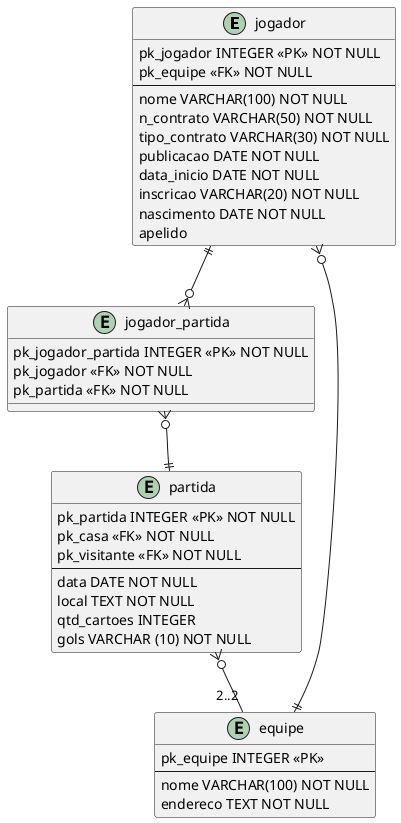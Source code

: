 @startuml Campeonato de futebol

entity jogador{
    pk_jogador INTEGER <<PK>> NOT NULL
    pk_equipe <<FK>> NOT NULL
    --
    nome VARCHAR(100) NOT NULL
    n_contrato VARCHAR(50) NOT NULL
    tipo_contrato VARCHAR(30) NOT NULL
    publicacao DATE NOT NULL
    data_inicio DATE NOT NULL
    inscricao VARCHAR(20) NOT NULL
    nascimento DATE NOT NULL
    apelido
}

entity equipe{
    pk_equipe INTEGER <<PK>>
    --
    nome VARCHAR(100) NOT NULL
    endereco TEXT NOT NULL
}

entity partida{
    pk_partida INTEGER <<PK>> NOT NULL
    pk_casa <<FK>> NOT NULL
    pk_visitante <<FK>> NOT NULL
    --
    data DATE NOT NULL
    local TEXT NOT NULL
    qtd_cartoes INTEGER
    gols VARCHAR (10) NOT NULL
}

entity jogador_partida{
    pk_jogador_partida INTEGER <<PK>> NOT NULL
    pk_jogador <<FK>> NOT NULL
    pk_partida <<FK>> NOT NULL
}

jogador ||--o{ jogador_partida
jogador }o--|| equipe
partida }o-- "2..2" equipe
partida ||-up-o{ jogador_partida

@enduml